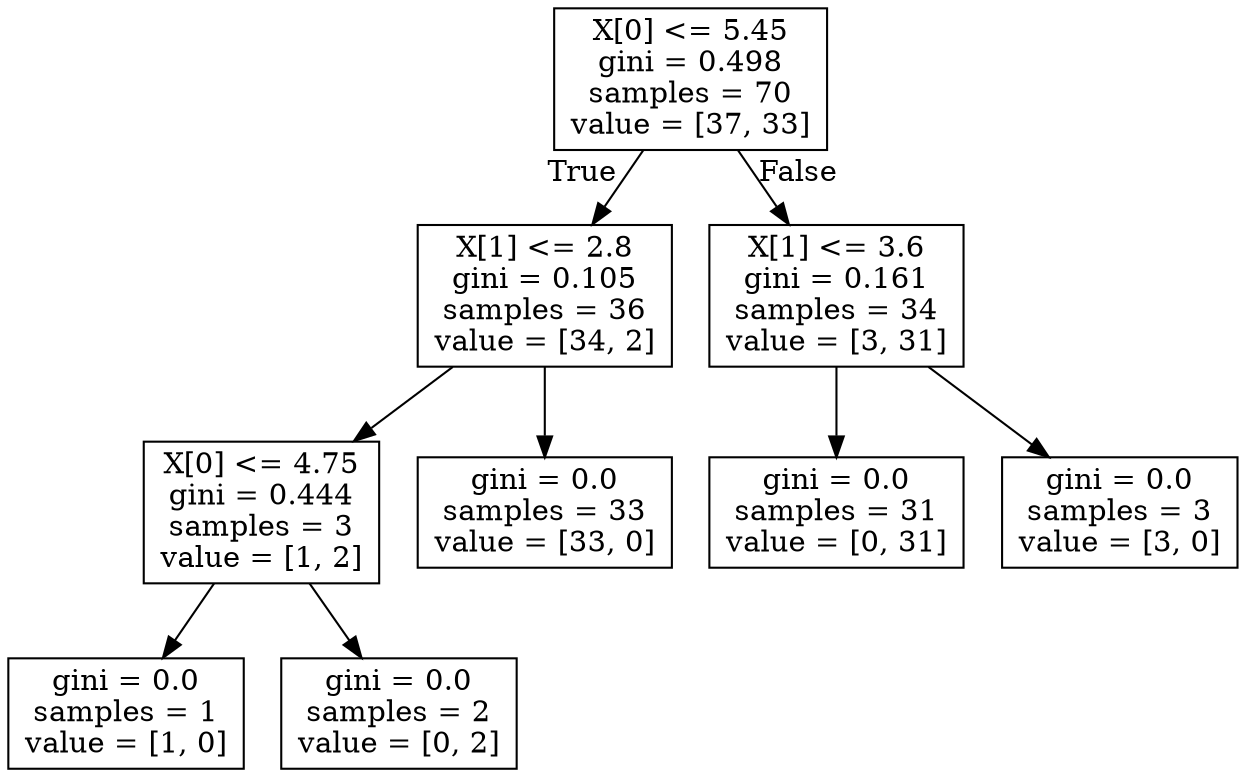 digraph Tree {
node [shape=box] ;
0 [label="X[0] <= 5.45\ngini = 0.498\nsamples = 70\nvalue = [37, 33]"] ;
1 [label="X[1] <= 2.8\ngini = 0.105\nsamples = 36\nvalue = [34, 2]"] ;
0 -> 1 [labeldistance=2.5, labelangle=45, headlabel="True"] ;
2 [label="X[0] <= 4.75\ngini = 0.444\nsamples = 3\nvalue = [1, 2]"] ;
1 -> 2 ;
3 [label="gini = 0.0\nsamples = 1\nvalue = [1, 0]"] ;
2 -> 3 ;
4 [label="gini = 0.0\nsamples = 2\nvalue = [0, 2]"] ;
2 -> 4 ;
5 [label="gini = 0.0\nsamples = 33\nvalue = [33, 0]"] ;
1 -> 5 ;
6 [label="X[1] <= 3.6\ngini = 0.161\nsamples = 34\nvalue = [3, 31]"] ;
0 -> 6 [labeldistance=2.5, labelangle=-45, headlabel="False"] ;
7 [label="gini = 0.0\nsamples = 31\nvalue = [0, 31]"] ;
6 -> 7 ;
8 [label="gini = 0.0\nsamples = 3\nvalue = [3, 0]"] ;
6 -> 8 ;
}
